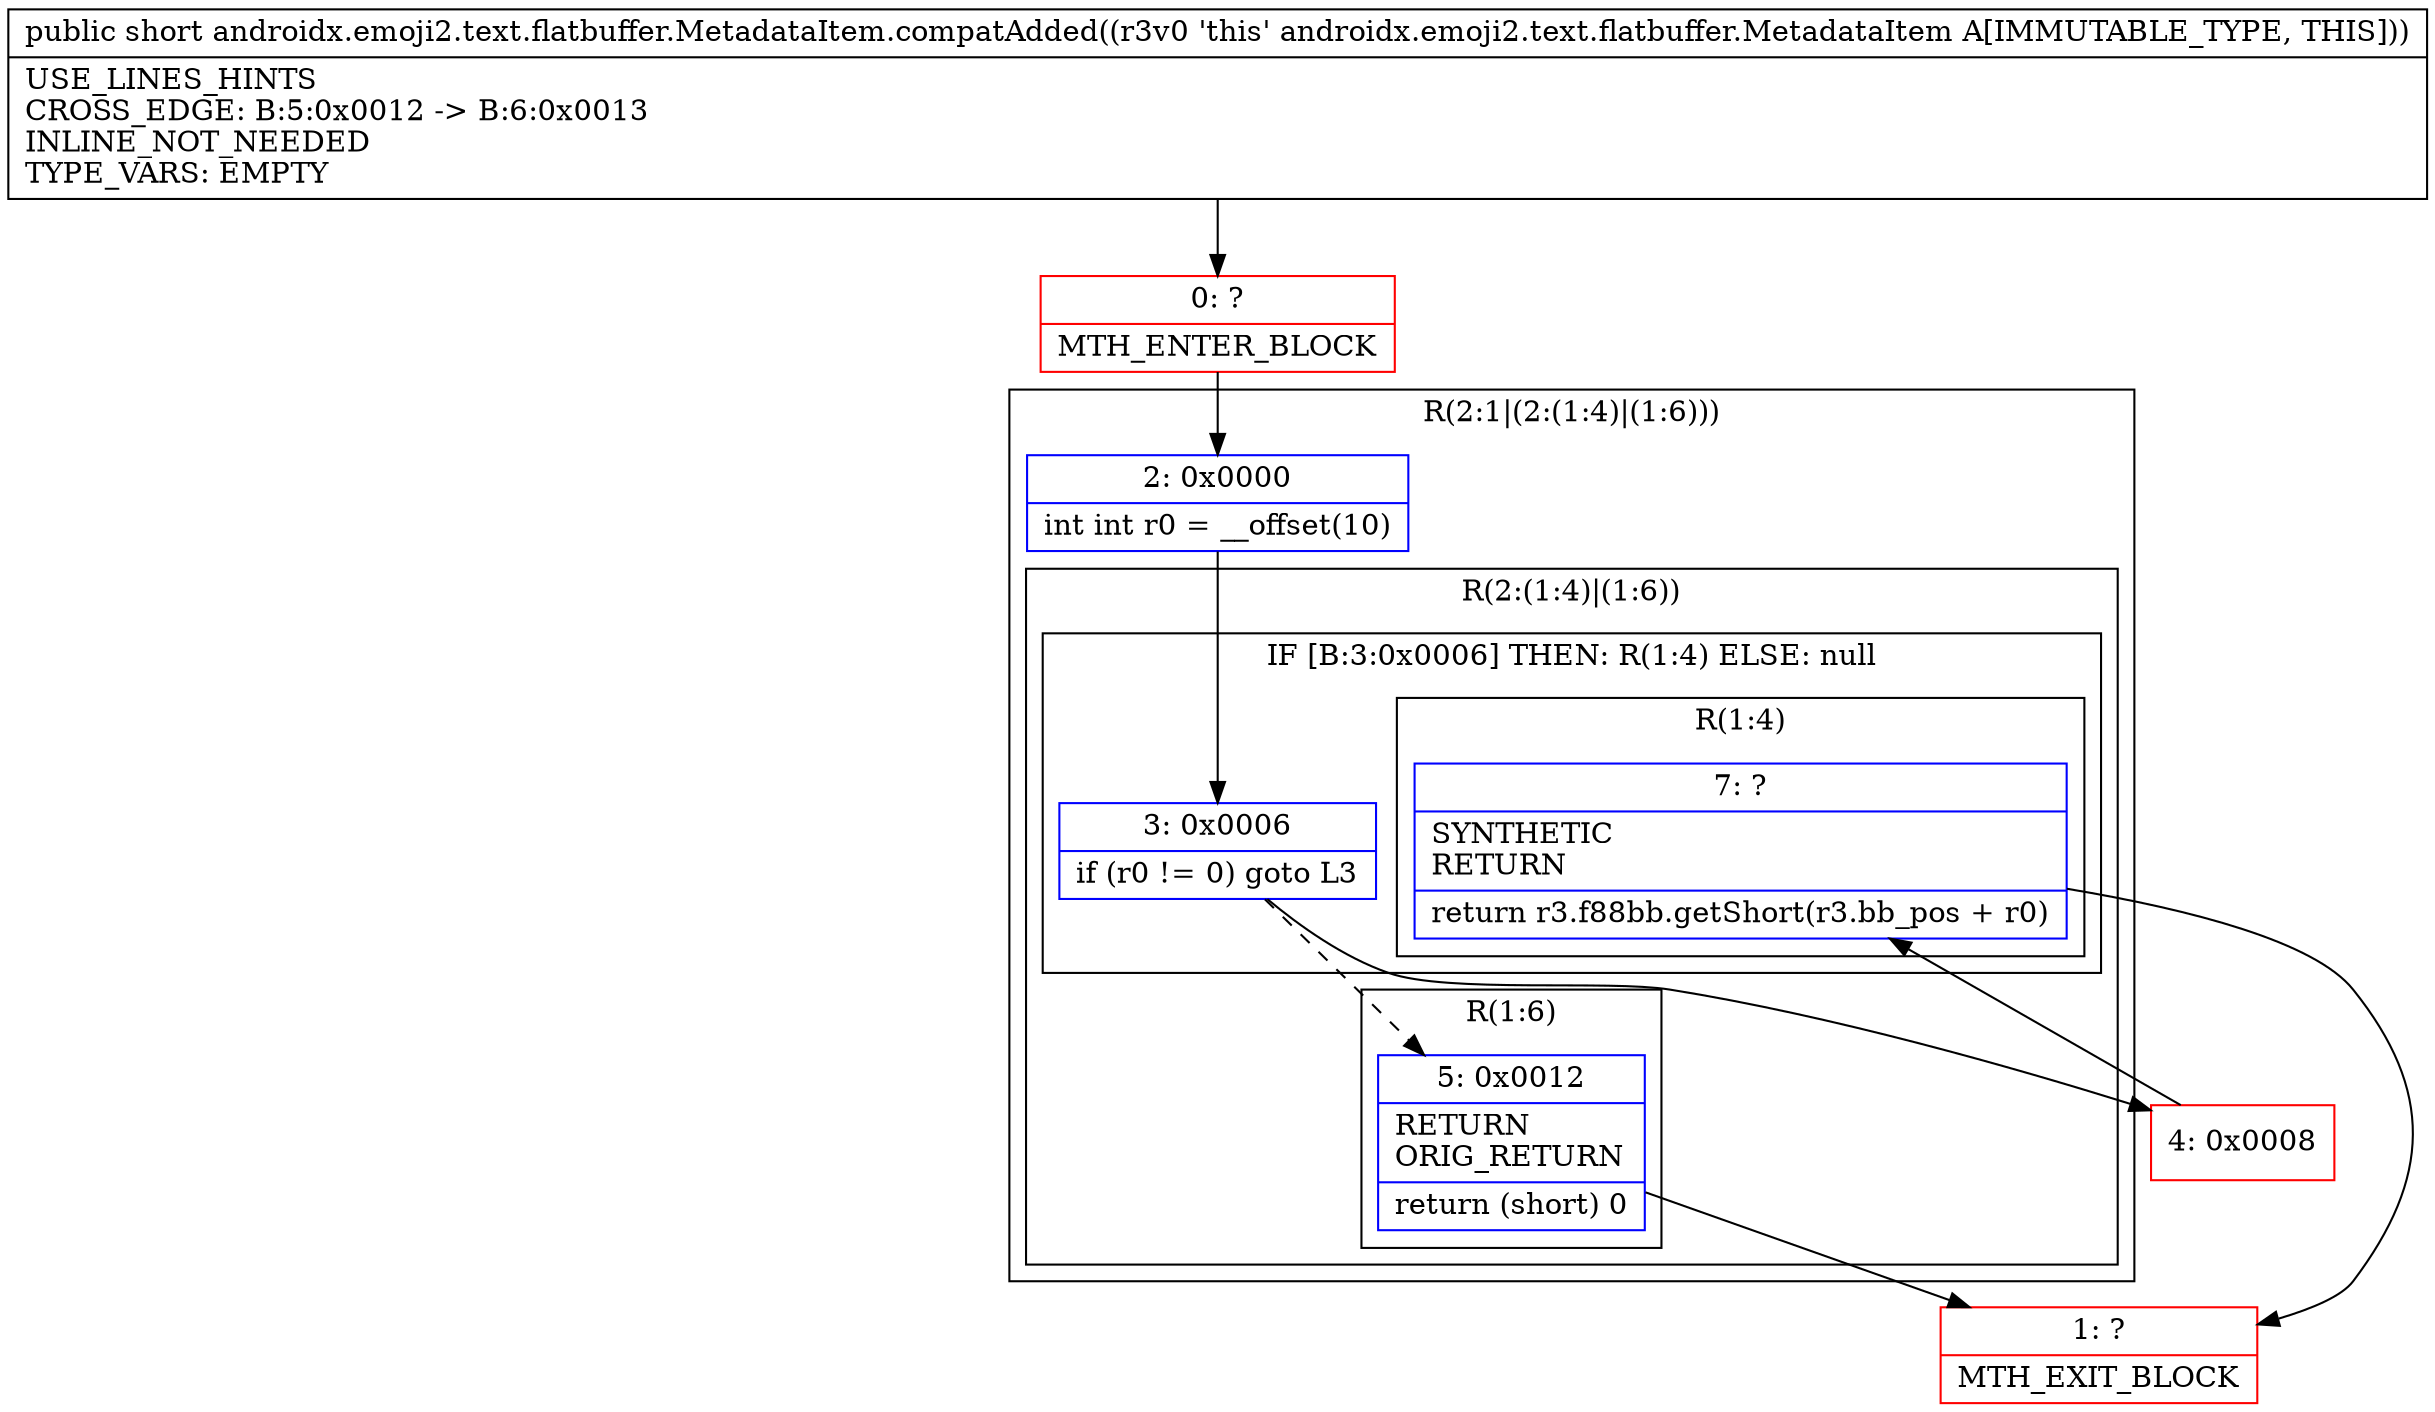 digraph "CFG forandroidx.emoji2.text.flatbuffer.MetadataItem.compatAdded()S" {
subgraph cluster_Region_1347966235 {
label = "R(2:1|(2:(1:4)|(1:6)))";
node [shape=record,color=blue];
Node_2 [shape=record,label="{2\:\ 0x0000|int int r0 = __offset(10)\l}"];
subgraph cluster_Region_1745954731 {
label = "R(2:(1:4)|(1:6))";
node [shape=record,color=blue];
subgraph cluster_IfRegion_68986105 {
label = "IF [B:3:0x0006] THEN: R(1:4) ELSE: null";
node [shape=record,color=blue];
Node_3 [shape=record,label="{3\:\ 0x0006|if (r0 != 0) goto L3\l}"];
subgraph cluster_Region_1749244635 {
label = "R(1:4)";
node [shape=record,color=blue];
Node_7 [shape=record,label="{7\:\ ?|SYNTHETIC\lRETURN\l|return r3.f88bb.getShort(r3.bb_pos + r0)\l}"];
}
}
subgraph cluster_Region_1858188636 {
label = "R(1:6)";
node [shape=record,color=blue];
Node_5 [shape=record,label="{5\:\ 0x0012|RETURN\lORIG_RETURN\l|return (short) 0\l}"];
}
}
}
Node_0 [shape=record,color=red,label="{0\:\ ?|MTH_ENTER_BLOCK\l}"];
Node_4 [shape=record,color=red,label="{4\:\ 0x0008}"];
Node_1 [shape=record,color=red,label="{1\:\ ?|MTH_EXIT_BLOCK\l}"];
MethodNode[shape=record,label="{public short androidx.emoji2.text.flatbuffer.MetadataItem.compatAdded((r3v0 'this' androidx.emoji2.text.flatbuffer.MetadataItem A[IMMUTABLE_TYPE, THIS]))  | USE_LINES_HINTS\lCROSS_EDGE: B:5:0x0012 \-\> B:6:0x0013\lINLINE_NOT_NEEDED\lTYPE_VARS: EMPTY\l}"];
MethodNode -> Node_0;Node_2 -> Node_3;
Node_3 -> Node_4;
Node_3 -> Node_5[style=dashed];
Node_7 -> Node_1;
Node_5 -> Node_1;
Node_0 -> Node_2;
Node_4 -> Node_7;
}

